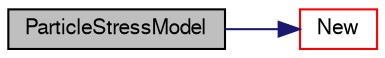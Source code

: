 digraph "ParticleStressModel"
{
  bgcolor="transparent";
  edge [fontname="FreeSans",fontsize="10",labelfontname="FreeSans",labelfontsize="10"];
  node [fontname="FreeSans",fontsize="10",shape=record];
  rankdir="LR";
  Node2 [label="ParticleStressModel",height=0.2,width=0.4,color="black", fillcolor="grey75", style="filled", fontcolor="black"];
  Node2 -> Node3 [color="midnightblue",fontsize="10",style="solid",fontname="FreeSans"];
  Node3 [label="New",height=0.2,width=0.4,color="red",URL="$a24274.html#a67ec106f5b1ad3a3ab13c13b78909331",tooltip="Selector. "];
}

